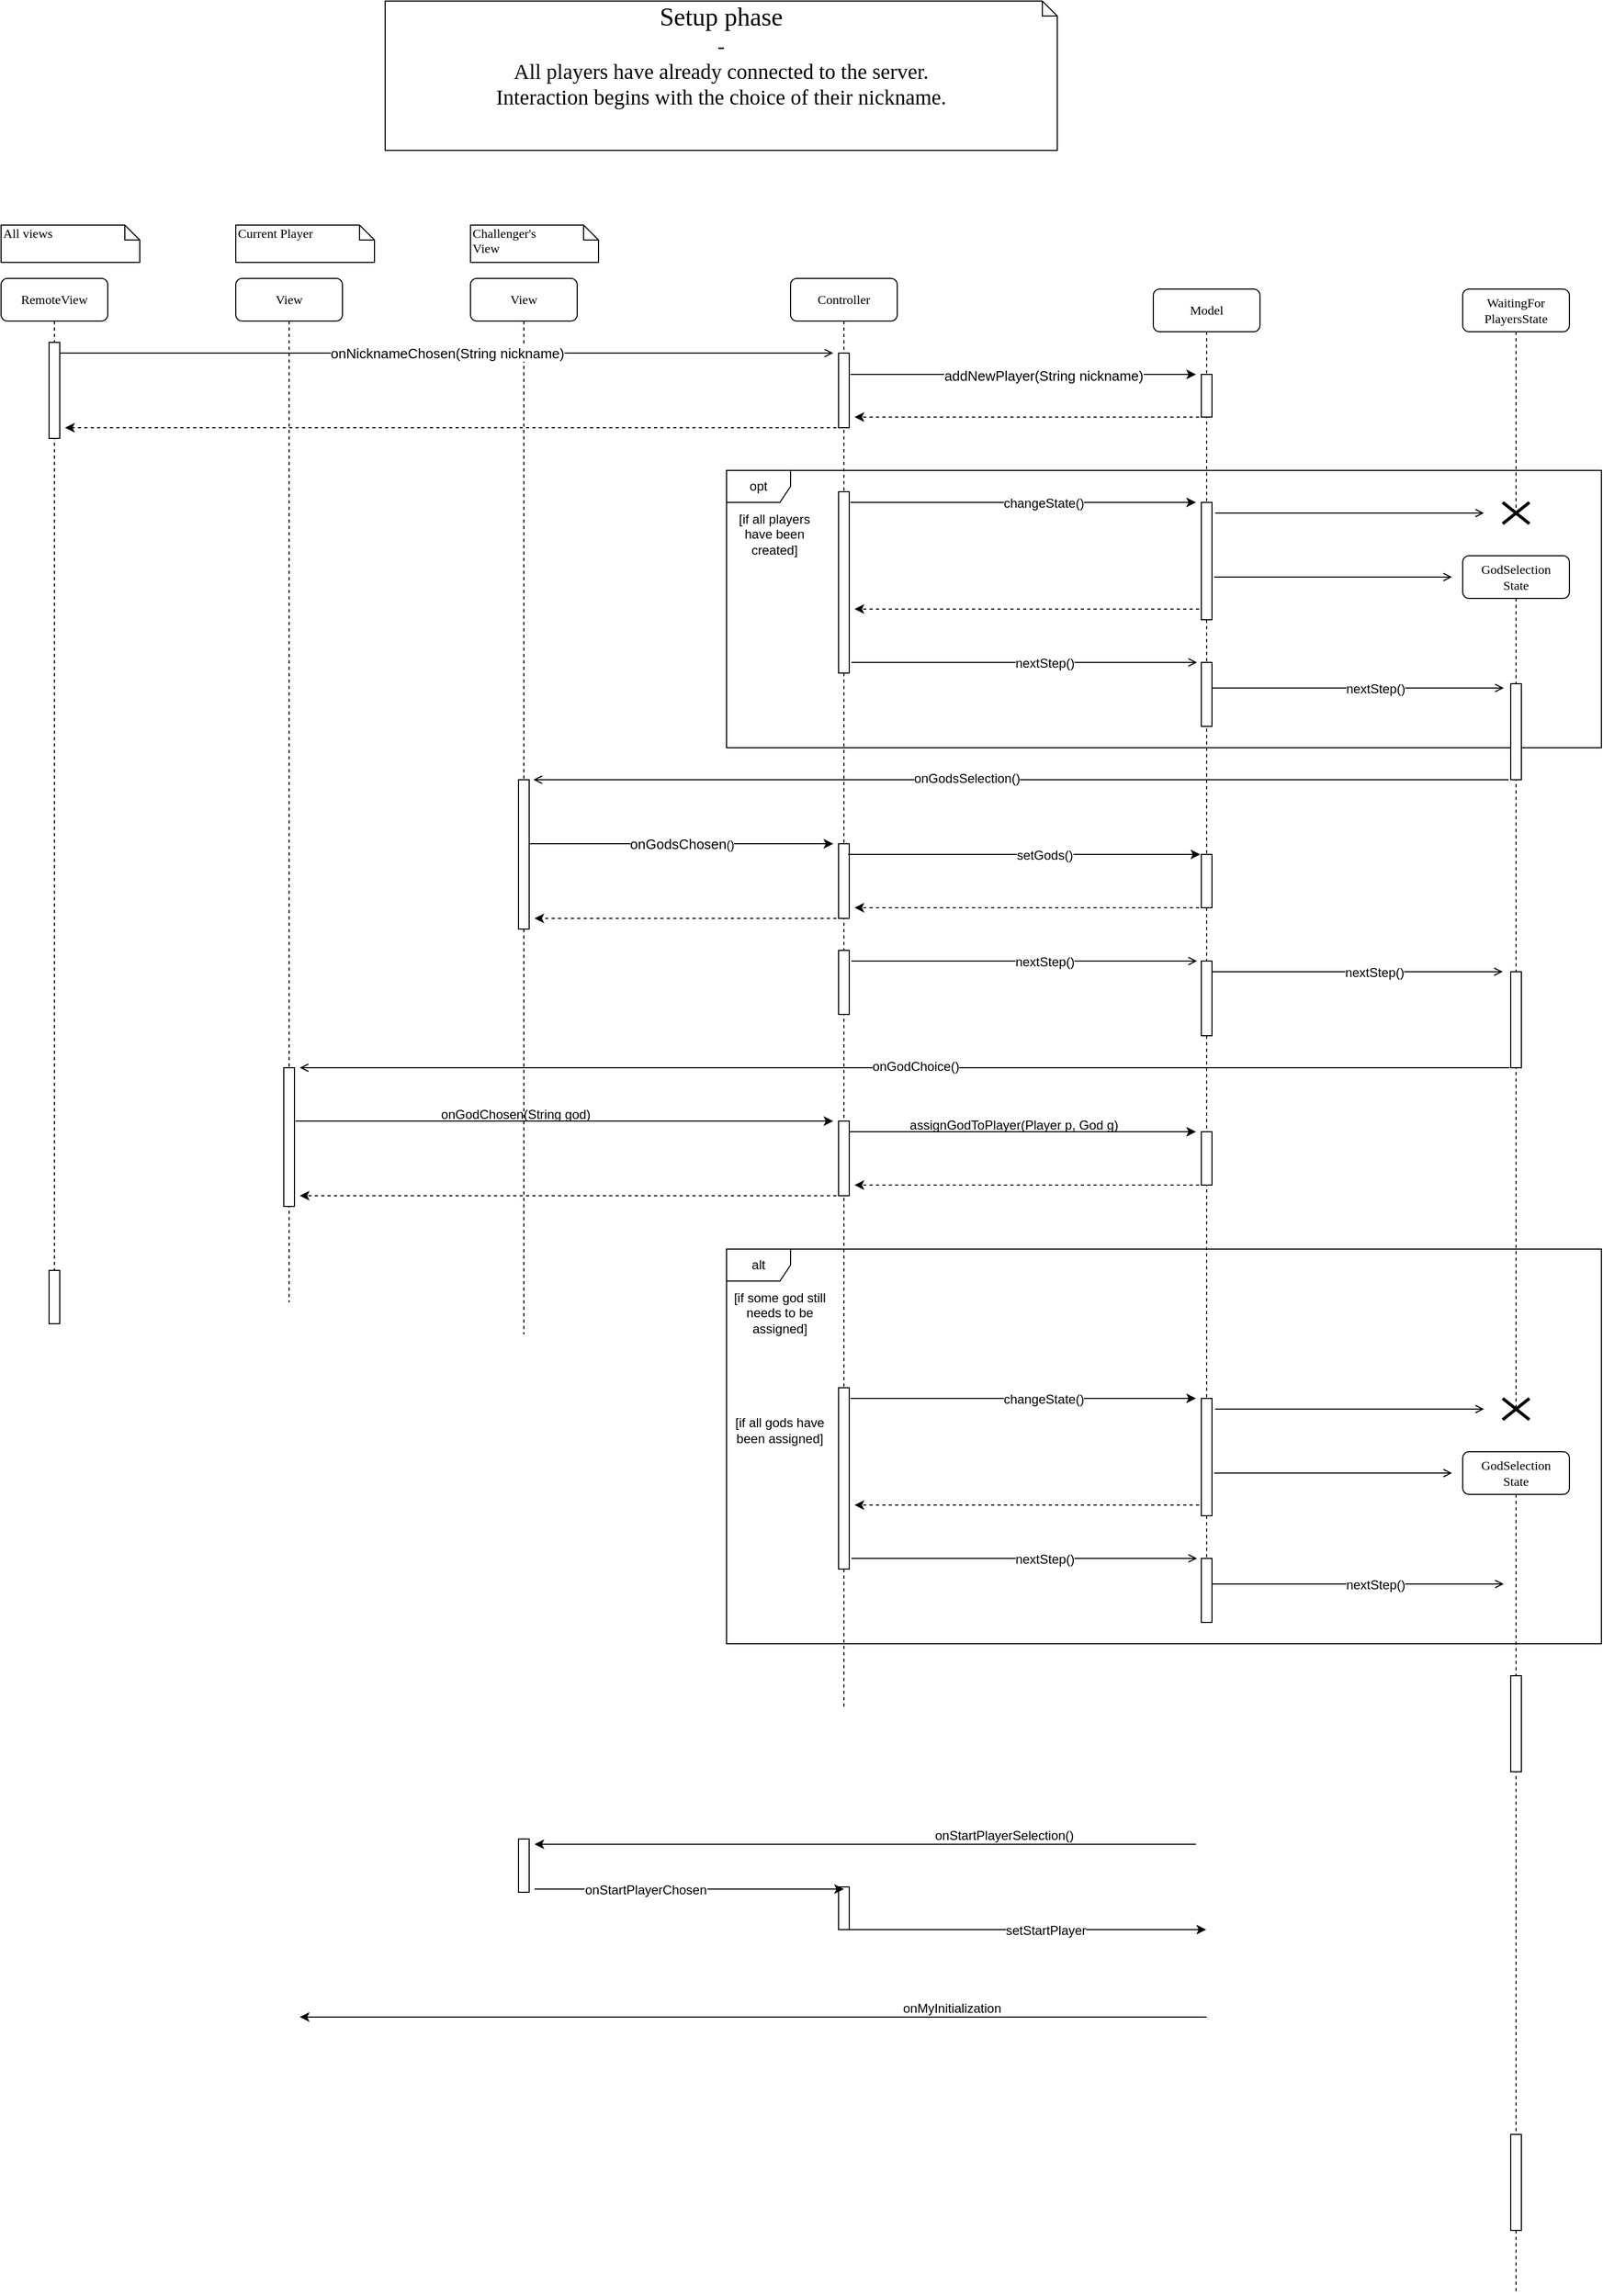 <mxfile version="12.9.11" type="github">
  <diagram name="Page-1" id="13e1069c-82ec-6db2-03f1-153e76fe0fe0">
    <mxGraphModel dx="2471" dy="1826" grid="1" gridSize="10" guides="1" tooltips="1" connect="1" arrows="1" fold="1" page="1" pageScale="1" pageWidth="1100" pageHeight="850" background="#ffffff" math="0" shadow="0">
      <root>
        <mxCell id="0" />
        <mxCell id="1" parent="0" />
        <mxCell id="uwJSFORp2KSvlfQg615l-36" value="opt" style="shape=umlFrame;whiteSpace=wrap;html=1;" vertex="1" parent="1">
          <mxGeometry x="500" y="260" width="820" height="260" as="geometry" />
        </mxCell>
        <mxCell id="7baba1c4bc27f4b0-2" value="Controller" style="shape=umlLifeline;perimeter=lifelinePerimeter;whiteSpace=wrap;html=1;container=1;collapsible=0;recursiveResize=0;outlineConnect=0;rounded=1;shadow=0;comic=0;labelBackgroundColor=none;strokeWidth=1;fontFamily=Verdana;fontSize=12;align=center;connectable=0;allowArrows=0;" parent="1" vertex="1">
          <mxGeometry x="560" y="80" width="100" height="1340" as="geometry" />
        </mxCell>
        <mxCell id="7baba1c4bc27f4b0-10" value="" style="html=1;points=[];perimeter=orthogonalPerimeter;rounded=0;shadow=0;comic=0;labelBackgroundColor=none;strokeWidth=1;fontFamily=Verdana;fontSize=12;align=center;connectable=0;allowArrows=0;" parent="7baba1c4bc27f4b0-2" vertex="1">
          <mxGeometry x="45" y="530" width="10" height="70" as="geometry" />
        </mxCell>
        <mxCell id="EFjnWQs_vYdncTiCEljQ-16" value="" style="html=1;points=[];perimeter=orthogonalPerimeter;rounded=0;shadow=0;comic=0;labelBackgroundColor=none;strokeWidth=1;fontFamily=Verdana;fontSize=12;align=center;connectable=0;allowArrows=0;" parent="7baba1c4bc27f4b0-2" vertex="1">
          <mxGeometry x="45" y="1508" width="10" height="40" as="geometry" />
        </mxCell>
        <mxCell id="bR7B5GUu6-PVGY3v24WB-7" value="" style="html=1;points=[];perimeter=orthogonalPerimeter;rounded=0;shadow=0;comic=0;labelBackgroundColor=none;strokeWidth=1;fontFamily=Verdana;fontSize=12;align=center;connectable=0;allowArrows=0;" parent="7baba1c4bc27f4b0-2" vertex="1">
          <mxGeometry x="45" y="790" width="10" height="70" as="geometry" />
        </mxCell>
        <mxCell id="uwJSFORp2KSvlfQg615l-4" value="" style="html=1;points=[];perimeter=orthogonalPerimeter;rounded=0;shadow=0;comic=0;labelBackgroundColor=none;strokeWidth=1;fontFamily=Verdana;fontSize=12;align=center;connectable=0;allowArrows=0;" vertex="1" parent="7baba1c4bc27f4b0-2">
          <mxGeometry x="45" y="70" width="10" height="70" as="geometry" />
        </mxCell>
        <mxCell id="uwJSFORp2KSvlfQg615l-16" value="" style="html=1;points=[];perimeter=orthogonalPerimeter;rounded=0;shadow=0;comic=0;labelBackgroundColor=none;strokeWidth=1;fontFamily=Verdana;fontSize=12;align=center;connectable=0;allowArrows=0;" vertex="1" parent="7baba1c4bc27f4b0-2">
          <mxGeometry x="45" y="200" width="10" height="170" as="geometry" />
        </mxCell>
        <mxCell id="uwJSFORp2KSvlfQg615l-43" value="" style="html=1;points=[];perimeter=orthogonalPerimeter;rounded=0;shadow=0;comic=0;labelBackgroundColor=none;strokeWidth=1;fontFamily=Verdana;fontSize=12;align=center;connectable=0;allowArrows=0;" vertex="1" parent="7baba1c4bc27f4b0-2">
          <mxGeometry x="45" y="630" width="10" height="60" as="geometry" />
        </mxCell>
        <mxCell id="uwJSFORp2KSvlfQg615l-59" value="" style="html=1;points=[];perimeter=orthogonalPerimeter;rounded=0;shadow=0;comic=0;labelBackgroundColor=none;strokeWidth=1;fontFamily=Verdana;fontSize=12;align=center;connectable=0;allowArrows=0;" vertex="1" parent="7baba1c4bc27f4b0-2">
          <mxGeometry x="45" y="1040" width="10" height="170" as="geometry" />
        </mxCell>
        <mxCell id="7baba1c4bc27f4b0-3" value="Model" style="shape=umlLifeline;perimeter=lifelinePerimeter;whiteSpace=wrap;html=1;container=1;collapsible=0;recursiveResize=0;outlineConnect=0;rounded=1;shadow=0;comic=0;labelBackgroundColor=none;strokeWidth=1;fontFamily=Verdana;fontSize=12;align=center;" parent="1" vertex="1">
          <mxGeometry x="900" y="90" width="100" height="1250" as="geometry" />
        </mxCell>
        <mxCell id="7baba1c4bc27f4b0-13" value="" style="html=1;points=[];perimeter=orthogonalPerimeter;rounded=0;shadow=0;comic=0;labelBackgroundColor=none;strokeWidth=1;fontFamily=Verdana;fontSize=12;align=center;" parent="7baba1c4bc27f4b0-3" vertex="1">
          <mxGeometry x="45" y="530" width="10" height="50" as="geometry" />
        </mxCell>
        <mxCell id="uwJSFORp2KSvlfQg615l-13" value="" style="html=1;points=[];perimeter=orthogonalPerimeter;rounded=0;shadow=0;comic=0;labelBackgroundColor=none;strokeWidth=1;fontFamily=Verdana;fontSize=12;align=center;connectable=0;allowArrows=0;" vertex="1" parent="7baba1c4bc27f4b0-3">
          <mxGeometry x="45" y="200" width="10" height="110" as="geometry" />
        </mxCell>
        <mxCell id="uwJSFORp2KSvlfQg615l-20" value="" style="html=1;points=[];perimeter=orthogonalPerimeter;rounded=0;shadow=0;comic=0;labelBackgroundColor=none;strokeWidth=1;fontFamily=Verdana;fontSize=12;align=center;connectable=0;allowArrows=0;" vertex="1" parent="7baba1c4bc27f4b0-3">
          <mxGeometry x="45" y="80" width="10" height="40" as="geometry" />
        </mxCell>
        <mxCell id="uwJSFORp2KSvlfQg615l-29" value="" style="html=1;points=[];perimeter=orthogonalPerimeter;rounded=0;shadow=0;comic=0;labelBackgroundColor=none;strokeWidth=1;fontFamily=Verdana;fontSize=12;align=center;connectable=0;allowArrows=0;" vertex="1" parent="7baba1c4bc27f4b0-3">
          <mxGeometry x="45" y="350" width="10" height="60" as="geometry" />
        </mxCell>
        <mxCell id="uwJSFORp2KSvlfQg615l-44" value="" style="html=1;points=[];perimeter=orthogonalPerimeter;rounded=0;shadow=0;comic=0;labelBackgroundColor=none;strokeWidth=1;fontFamily=Verdana;fontSize=12;align=center;connectable=0;allowArrows=0;" vertex="1" parent="7baba1c4bc27f4b0-3">
          <mxGeometry x="45" y="630" width="10" height="70" as="geometry" />
        </mxCell>
        <mxCell id="uwJSFORp2KSvlfQg615l-52" value="" style="html=1;points=[];perimeter=orthogonalPerimeter;rounded=0;shadow=0;comic=0;labelBackgroundColor=none;strokeWidth=1;fontFamily=Verdana;fontSize=12;align=center;connectable=0;allowArrows=0;" vertex="1" parent="7baba1c4bc27f4b0-3">
          <mxGeometry x="45" y="790" width="10" height="50" as="geometry" />
        </mxCell>
        <mxCell id="uwJSFORp2KSvlfQg615l-65" value="" style="html=1;points=[];perimeter=orthogonalPerimeter;rounded=0;shadow=0;comic=0;labelBackgroundColor=none;strokeWidth=1;fontFamily=Verdana;fontSize=12;align=center;connectable=0;allowArrows=0;" vertex="1" parent="7baba1c4bc27f4b0-3">
          <mxGeometry x="45" y="1040" width="10" height="110" as="geometry" />
        </mxCell>
        <mxCell id="uwJSFORp2KSvlfQg615l-66" value="" style="html=1;points=[];perimeter=orthogonalPerimeter;rounded=0;shadow=0;comic=0;labelBackgroundColor=none;strokeWidth=1;fontFamily=Verdana;fontSize=12;align=center;connectable=0;allowArrows=0;" vertex="1" parent="7baba1c4bc27f4b0-3">
          <mxGeometry x="45" y="1190" width="10" height="60" as="geometry" />
        </mxCell>
        <mxCell id="7baba1c4bc27f4b0-8" value="RemoteView" style="shape=umlLifeline;perimeter=lifelinePerimeter;whiteSpace=wrap;html=1;container=1;collapsible=0;recursiveResize=0;outlineConnect=0;rounded=1;shadow=0;comic=0;labelBackgroundColor=none;strokeWidth=1;fontFamily=Verdana;fontSize=12;align=center;connectable=0;allowArrows=0;" parent="1" vertex="1">
          <mxGeometry x="-180" y="80" width="100" height="960" as="geometry" />
        </mxCell>
        <mxCell id="bR7B5GUu6-PVGY3v24WB-14" value="" style="html=1;points=[];perimeter=orthogonalPerimeter;rounded=0;shadow=0;comic=0;labelBackgroundColor=none;strokeWidth=1;fontFamily=Verdana;fontSize=12;align=center;connectable=0;allowArrows=0;" parent="7baba1c4bc27f4b0-8" vertex="1">
          <mxGeometry x="45" y="930" width="10" height="50" as="geometry" />
        </mxCell>
        <mxCell id="uwJSFORp2KSvlfQg615l-1" value="" style="html=1;points=[];perimeter=orthogonalPerimeter;rounded=0;shadow=0;comic=0;labelBackgroundColor=none;strokeWidth=1;fontFamily=Verdana;fontSize=12;align=center;connectable=0;allowArrows=0;" vertex="1" parent="7baba1c4bc27f4b0-8">
          <mxGeometry x="45" y="60" width="10" height="90" as="geometry" />
        </mxCell>
        <mxCell id="7baba1c4bc27f4b0-40" value="All views" style="shape=note;whiteSpace=wrap;html=1;size=14;verticalAlign=top;align=left;spacingTop=-6;rounded=0;shadow=0;comic=0;labelBackgroundColor=none;strokeWidth=1;fontFamily=Verdana;fontSize=12" parent="1" vertex="1">
          <mxGeometry x="-180" y="30" width="130" height="35" as="geometry" />
        </mxCell>
        <mxCell id="EFjnWQs_vYdncTiCEljQ-4" value="View" style="shape=umlLifeline;perimeter=lifelinePerimeter;whiteSpace=wrap;html=1;container=1;collapsible=0;recursiveResize=0;outlineConnect=0;rounded=1;shadow=0;comic=0;labelBackgroundColor=none;strokeWidth=1;fontFamily=Verdana;fontSize=12;align=center;connectable=0;allowArrows=0;" parent="1" vertex="1">
          <mxGeometry x="260" y="80" width="100" height="990" as="geometry" />
        </mxCell>
        <mxCell id="uwJSFORp2KSvlfQg615l-35" value="" style="html=1;points=[];perimeter=orthogonalPerimeter;rounded=0;shadow=0;comic=0;labelBackgroundColor=none;strokeWidth=1;fontFamily=Verdana;fontSize=12;align=center;connectable=0;allowArrows=0;" vertex="1" parent="EFjnWQs_vYdncTiCEljQ-4">
          <mxGeometry x="45" y="470" width="10" height="140" as="geometry" />
        </mxCell>
        <mxCell id="uwJSFORp2KSvlfQg615l-40" value="" style="endArrow=classic;html=1;dashed=1;" edge="1" parent="EFjnWQs_vYdncTiCEljQ-4">
          <mxGeometry width="50" height="50" relative="1" as="geometry">
            <mxPoint x="343" y="140.0" as="sourcePoint" />
            <mxPoint x="-380" y="140" as="targetPoint" />
          </mxGeometry>
        </mxCell>
        <mxCell id="EFjnWQs_vYdncTiCEljQ-6" value="&lt;div&gt;Challenger&#39;s&lt;/div&gt;&lt;div&gt;View&lt;/div&gt;" style="shape=note;whiteSpace=wrap;html=1;size=14;verticalAlign=top;align=left;spacingTop=-6;rounded=0;shadow=0;comic=0;labelBackgroundColor=none;strokeWidth=1;fontFamily=Verdana;fontSize=12" parent="1" vertex="1">
          <mxGeometry x="260" y="30" width="120" height="35" as="geometry" />
        </mxCell>
        <mxCell id="EFjnWQs_vYdncTiCEljQ-7" value="&lt;div style=&quot;font-size: 20px&quot;&gt;&lt;font style=&quot;font-size: 24px&quot;&gt;Setup phase&lt;/font&gt;&lt;/div&gt;&lt;div style=&quot;font-size: 20px&quot;&gt;&lt;font style=&quot;font-size: 20px&quot;&gt;-&lt;/font&gt;&lt;/div&gt;&lt;div&gt;&lt;font style=&quot;font-size: 20px&quot;&gt;All players have already connected to the server.&lt;/font&gt;&lt;/div&gt;&lt;div&gt;&lt;font style=&quot;font-size: 20px&quot;&gt;Interaction begins with the choice of their nickname.&lt;/font&gt;&lt;/div&gt;" style="shape=note;whiteSpace=wrap;html=1;size=14;verticalAlign=top;align=center;spacingTop=-6;rounded=0;shadow=0;comic=0;labelBackgroundColor=none;strokeWidth=1;fontFamily=Verdana;fontSize=12" parent="1" vertex="1">
          <mxGeometry x="180" y="-180" width="630" height="140" as="geometry" />
        </mxCell>
        <mxCell id="EFjnWQs_vYdncTiCEljQ-8" value="&lt;font style=&quot;font-size: 13px&quot;&gt;onGodsChosen&lt;/font&gt;()" style="endArrow=classic;html=1;" parent="1" edge="1">
          <mxGeometry width="50" height="50" relative="1" as="geometry">
            <mxPoint x="315" y="610" as="sourcePoint" />
            <mxPoint x="600" y="610" as="targetPoint" />
          </mxGeometry>
        </mxCell>
        <mxCell id="EFjnWQs_vYdncTiCEljQ-10" value="" style="endArrow=classic;html=1;" parent="1" edge="1">
          <mxGeometry width="50" height="50" relative="1" as="geometry">
            <mxPoint x="614" y="620" as="sourcePoint" />
            <mxPoint x="944" y="620" as="targetPoint" />
          </mxGeometry>
        </mxCell>
        <mxCell id="EFjnWQs_vYdncTiCEljQ-12" value="setGods()" style="text;html=1;align=center;verticalAlign=middle;resizable=0;points=[];labelBackgroundColor=#ffffff;" parent="EFjnWQs_vYdncTiCEljQ-10" vertex="1" connectable="0">
          <mxGeometry x="0.113" y="-1" relative="1" as="geometry">
            <mxPoint as="offset" />
          </mxGeometry>
        </mxCell>
        <mxCell id="EFjnWQs_vYdncTiCEljQ-13" value="" style="endArrow=classic;html=1;" parent="1" edge="1">
          <mxGeometry width="50" height="50" relative="1" as="geometry">
            <mxPoint x="320" y="1590" as="sourcePoint" />
            <mxPoint x="610" y="1590" as="targetPoint" />
          </mxGeometry>
        </mxCell>
        <mxCell id="EFjnWQs_vYdncTiCEljQ-15" value="onStartPlayerChosen" style="text;html=1;align=center;verticalAlign=middle;resizable=0;points=[];labelBackgroundColor=#ffffff;" parent="EFjnWQs_vYdncTiCEljQ-13" vertex="1" connectable="0">
          <mxGeometry x="-0.283" y="-1" relative="1" as="geometry">
            <mxPoint as="offset" />
          </mxGeometry>
        </mxCell>
        <mxCell id="bR7B5GUu6-PVGY3v24WB-1" value="" style="endArrow=classic;html=1;" parent="1" edge="1">
          <mxGeometry width="50" height="50" relative="1" as="geometry">
            <mxPoint x="610" y="1628" as="sourcePoint" />
            <mxPoint x="949.5" y="1628" as="targetPoint" />
          </mxGeometry>
        </mxCell>
        <mxCell id="bR7B5GUu6-PVGY3v24WB-2" value="setStartPlayer" style="text;html=1;align=center;verticalAlign=middle;resizable=0;points=[];labelBackgroundColor=#ffffff;" parent="bR7B5GUu6-PVGY3v24WB-1" vertex="1" connectable="0">
          <mxGeometry x="0.113" y="-1" relative="1" as="geometry">
            <mxPoint as="offset" />
          </mxGeometry>
        </mxCell>
        <mxCell id="bR7B5GUu6-PVGY3v24WB-6" value="" style="endArrow=classic;html=1;" parent="1" edge="1">
          <mxGeometry width="50" height="50" relative="1" as="geometry">
            <mxPoint x="96" y="870" as="sourcePoint" />
            <mxPoint x="600" y="870" as="targetPoint" />
          </mxGeometry>
        </mxCell>
        <mxCell id="bR7B5GUu6-PVGY3v24WB-8" value="onGodChosen(String god)" style="text;html=1;align=center;verticalAlign=middle;resizable=0;points=[];" parent="bR7B5GUu6-PVGY3v24WB-6" vertex="1" connectable="0">
          <mxGeometry x="-0.336" y="4" relative="1" as="geometry">
            <mxPoint x="38" y="-2" as="offset" />
          </mxGeometry>
        </mxCell>
        <mxCell id="bR7B5GUu6-PVGY3v24WB-9" value="" style="endArrow=classic;html=1;" parent="1" edge="1">
          <mxGeometry width="50" height="50" relative="1" as="geometry">
            <mxPoint x="615" y="880" as="sourcePoint" />
            <mxPoint x="940" y="880" as="targetPoint" />
          </mxGeometry>
        </mxCell>
        <mxCell id="bR7B5GUu6-PVGY3v24WB-10" value="assignGodToPlayer(Player p, God g)" style="text;html=1;align=center;verticalAlign=middle;resizable=0;points=[];" parent="bR7B5GUu6-PVGY3v24WB-9" vertex="1" connectable="0">
          <mxGeometry x="-0.336" y="4" relative="1" as="geometry">
            <mxPoint x="46" y="-2" as="offset" />
          </mxGeometry>
        </mxCell>
        <mxCell id="bR7B5GUu6-PVGY3v24WB-11" value="" style="html=1;points=[];perimeter=orthogonalPerimeter;rounded=0;shadow=0;comic=0;labelBackgroundColor=none;strokeWidth=1;fontFamily=Verdana;fontSize=12;align=center;connectable=0;allowArrows=0;" parent="1" vertex="1">
          <mxGeometry x="305" y="1543" width="10" height="50" as="geometry" />
        </mxCell>
        <mxCell id="bR7B5GUu6-PVGY3v24WB-12" value="" style="endArrow=classic;html=1;" parent="1" edge="1">
          <mxGeometry width="50" height="50" relative="1" as="geometry">
            <mxPoint x="940" y="1548" as="sourcePoint" />
            <mxPoint x="320" y="1548" as="targetPoint" />
          </mxGeometry>
        </mxCell>
        <mxCell id="bR7B5GUu6-PVGY3v24WB-25" value="onStartPlayerSelection()" style="text;html=1;align=center;verticalAlign=middle;resizable=0;points=[];" parent="bR7B5GUu6-PVGY3v24WB-12" vertex="1" connectable="0">
          <mxGeometry x="-0.423" y="-3" relative="1" as="geometry">
            <mxPoint x="-1" y="-5" as="offset" />
          </mxGeometry>
        </mxCell>
        <mxCell id="bR7B5GUu6-PVGY3v24WB-17" value="View" style="shape=umlLifeline;perimeter=lifelinePerimeter;whiteSpace=wrap;html=1;container=1;collapsible=0;recursiveResize=0;outlineConnect=0;rounded=1;shadow=0;comic=0;labelBackgroundColor=none;strokeWidth=1;fontFamily=Verdana;fontSize=12;align=center;connectable=0;allowArrows=0;" parent="1" vertex="1">
          <mxGeometry x="40" y="80" width="100" height="960" as="geometry" />
        </mxCell>
        <mxCell id="bR7B5GUu6-PVGY3v24WB-18" value="" style="html=1;points=[];perimeter=orthogonalPerimeter;rounded=0;shadow=0;comic=0;labelBackgroundColor=none;strokeWidth=1;fontFamily=Verdana;fontSize=12;align=center;connectable=0;allowArrows=0;" parent="bR7B5GUu6-PVGY3v24WB-17" vertex="1">
          <mxGeometry x="45" y="740" width="10" height="130" as="geometry" />
        </mxCell>
        <mxCell id="bR7B5GUu6-PVGY3v24WB-20" value="Current Player" style="shape=note;whiteSpace=wrap;html=1;size=14;verticalAlign=top;align=left;spacingTop=-6;rounded=0;shadow=0;comic=0;labelBackgroundColor=none;strokeWidth=1;fontFamily=Verdana;fontSize=12" parent="1" vertex="1">
          <mxGeometry x="40" y="30" width="130" height="35" as="geometry" />
        </mxCell>
        <mxCell id="bR7B5GUu6-PVGY3v24WB-27" value="" style="endArrow=classic;html=1;" parent="1" edge="1">
          <mxGeometry width="50" height="50" relative="1" as="geometry">
            <mxPoint x="950" y="1710" as="sourcePoint" />
            <mxPoint x="100" y="1710" as="targetPoint" />
          </mxGeometry>
        </mxCell>
        <mxCell id="bR7B5GUu6-PVGY3v24WB-29" value="onMyInitialization" style="text;html=1;align=center;verticalAlign=middle;resizable=0;points=[];" parent="bR7B5GUu6-PVGY3v24WB-27" vertex="1" connectable="0">
          <mxGeometry x="-0.438" y="1" relative="1" as="geometry">
            <mxPoint y="-9" as="offset" />
          </mxGeometry>
        </mxCell>
        <mxCell id="uwJSFORp2KSvlfQg615l-2" value="&lt;font style=&quot;font-size: 13px&quot;&gt;onNicknameChosen(String nickname)&lt;/font&gt;" style="endArrow=open;html=1;endFill=0;" edge="1" parent="1">
          <mxGeometry width="50" height="50" relative="1" as="geometry">
            <mxPoint x="-125" y="150" as="sourcePoint" />
            <mxPoint x="600" y="150" as="targetPoint" />
          </mxGeometry>
        </mxCell>
        <mxCell id="uwJSFORp2KSvlfQg615l-6" value="" style="endArrow=classic;html=1;" edge="1" parent="1">
          <mxGeometry width="50" height="50" relative="1" as="geometry">
            <mxPoint x="616" y="170" as="sourcePoint" />
            <mxPoint x="940" y="170" as="targetPoint" />
          </mxGeometry>
        </mxCell>
        <mxCell id="uwJSFORp2KSvlfQg615l-7" value="&lt;font style=&quot;font-size: 13px&quot;&gt;addNewPlayer(String nickname)&lt;/font&gt;" style="text;html=1;align=center;verticalAlign=middle;resizable=0;points=[];labelBackgroundColor=#ffffff;" vertex="1" connectable="0" parent="uwJSFORp2KSvlfQg615l-6">
          <mxGeometry x="0.113" y="-1" relative="1" as="geometry">
            <mxPoint as="offset" />
          </mxGeometry>
        </mxCell>
        <mxCell id="uwJSFORp2KSvlfQg615l-17" value="" style="endArrow=classic;html=1;" edge="1" parent="1">
          <mxGeometry width="50" height="50" relative="1" as="geometry">
            <mxPoint x="616" y="290" as="sourcePoint" />
            <mxPoint x="940" y="290" as="targetPoint" />
          </mxGeometry>
        </mxCell>
        <mxCell id="uwJSFORp2KSvlfQg615l-18" value="changeState()" style="text;html=1;align=center;verticalAlign=middle;resizable=0;points=[];labelBackgroundColor=#ffffff;" vertex="1" connectable="0" parent="uwJSFORp2KSvlfQg615l-17">
          <mxGeometry x="0.113" y="-1" relative="1" as="geometry">
            <mxPoint as="offset" />
          </mxGeometry>
        </mxCell>
        <mxCell id="uwJSFORp2KSvlfQg615l-21" value="&lt;div&gt;GodSelection&lt;/div&gt;&lt;div&gt;State&lt;br&gt;&lt;/div&gt;" style="shape=umlLifeline;perimeter=lifelinePerimeter;whiteSpace=wrap;html=1;container=1;collapsible=0;recursiveResize=0;outlineConnect=0;rounded=1;shadow=0;comic=0;labelBackgroundColor=none;strokeWidth=1;fontFamily=Verdana;fontSize=12;align=center;connectable=0;allowArrows=0;" vertex="1" parent="1">
          <mxGeometry x="1190" y="340" width="100" height="800" as="geometry" />
        </mxCell>
        <mxCell id="uwJSFORp2KSvlfQg615l-30" value="" style="html=1;points=[];perimeter=orthogonalPerimeter;rounded=0;shadow=0;comic=0;labelBackgroundColor=none;strokeWidth=1;fontFamily=Verdana;fontSize=12;align=center;connectable=0;allowArrows=0;" vertex="1" parent="uwJSFORp2KSvlfQg615l-21">
          <mxGeometry x="45" y="120" width="10" height="90" as="geometry" />
        </mxCell>
        <mxCell id="uwJSFORp2KSvlfQg615l-49" value="" style="html=1;points=[];perimeter=orthogonalPerimeter;rounded=0;shadow=0;comic=0;labelBackgroundColor=none;strokeWidth=1;fontFamily=Verdana;fontSize=12;align=center;connectable=0;allowArrows=0;" vertex="1" parent="uwJSFORp2KSvlfQg615l-21">
          <mxGeometry x="45" y="390" width="10" height="90" as="geometry" />
        </mxCell>
        <mxCell id="uwJSFORp2KSvlfQg615l-22" value="" style="shape=umlDestroy;whiteSpace=wrap;html=1;strokeWidth=3;" vertex="1" parent="1">
          <mxGeometry x="1227.5" y="290" width="25" height="20" as="geometry" />
        </mxCell>
        <mxCell id="uwJSFORp2KSvlfQg615l-23" value="" style="endArrow=open;html=1;endFill=0;" edge="1" parent="1">
          <mxGeometry width="50" height="50" relative="1" as="geometry">
            <mxPoint x="958" y="300" as="sourcePoint" />
            <mxPoint x="1210" y="300" as="targetPoint" />
          </mxGeometry>
        </mxCell>
        <mxCell id="uwJSFORp2KSvlfQg615l-25" value="" style="endArrow=open;html=1;endFill=0;" edge="1" parent="1">
          <mxGeometry width="50" height="50" relative="1" as="geometry">
            <mxPoint x="957" y="360" as="sourcePoint" />
            <mxPoint x="1180" y="360" as="targetPoint" />
          </mxGeometry>
        </mxCell>
        <mxCell id="uwJSFORp2KSvlfQg615l-26" value="" style="endArrow=classic;html=1;dashed=1;" edge="1" parent="1">
          <mxGeometry width="50" height="50" relative="1" as="geometry">
            <mxPoint x="943" y="390" as="sourcePoint" />
            <mxPoint x="620" y="390" as="targetPoint" />
          </mxGeometry>
        </mxCell>
        <mxCell id="uwJSFORp2KSvlfQg615l-27" value="" style="endArrow=open;html=1;endFill=0;" edge="1" parent="1">
          <mxGeometry width="50" height="50" relative="1" as="geometry">
            <mxPoint x="617" y="440" as="sourcePoint" />
            <mxPoint x="941" y="440" as="targetPoint" />
          </mxGeometry>
        </mxCell>
        <mxCell id="uwJSFORp2KSvlfQg615l-28" value="nextStep()" style="text;html=1;align=center;verticalAlign=middle;resizable=0;points=[];labelBackgroundColor=#ffffff;" vertex="1" connectable="0" parent="uwJSFORp2KSvlfQg615l-27">
          <mxGeometry x="0.113" y="-1" relative="1" as="geometry">
            <mxPoint as="offset" />
          </mxGeometry>
        </mxCell>
        <mxCell id="uwJSFORp2KSvlfQg615l-31" value="" style="endArrow=open;html=1;endFill=0;" edge="1" parent="1">
          <mxGeometry width="50" height="50" relative="1" as="geometry">
            <mxPoint x="955.5" y="464" as="sourcePoint" />
            <mxPoint x="1228.5" y="464" as="targetPoint" />
          </mxGeometry>
        </mxCell>
        <mxCell id="uwJSFORp2KSvlfQg615l-32" value="nextStep()" style="text;html=1;align=center;verticalAlign=middle;resizable=0;points=[];labelBackgroundColor=#ffffff;" vertex="1" connectable="0" parent="uwJSFORp2KSvlfQg615l-31">
          <mxGeometry x="0.113" y="-1" relative="1" as="geometry">
            <mxPoint as="offset" />
          </mxGeometry>
        </mxCell>
        <mxCell id="uwJSFORp2KSvlfQg615l-33" value="" style="endArrow=open;html=1;endFill=0;" edge="1" parent="1">
          <mxGeometry width="50" height="50" relative="1" as="geometry">
            <mxPoint x="1233" y="550" as="sourcePoint" />
            <mxPoint x="319" y="550" as="targetPoint" />
          </mxGeometry>
        </mxCell>
        <mxCell id="uwJSFORp2KSvlfQg615l-34" value="onGodsSelection()" style="text;html=1;align=center;verticalAlign=middle;resizable=0;points=[];labelBackgroundColor=#ffffff;" vertex="1" connectable="0" parent="uwJSFORp2KSvlfQg615l-33">
          <mxGeometry x="0.113" y="-1" relative="1" as="geometry">
            <mxPoint as="offset" />
          </mxGeometry>
        </mxCell>
        <mxCell id="uwJSFORp2KSvlfQg615l-37" value="[if all players have been created]" style="text;html=1;strokeColor=none;fillColor=none;align=center;verticalAlign=middle;whiteSpace=wrap;rounded=0;" vertex="1" parent="1">
          <mxGeometry x="500" y="310" width="90" height="20" as="geometry" />
        </mxCell>
        <mxCell id="EFjnWQs_vYdncTiCEljQ-2" value="&lt;div&gt;WaitingFor&lt;/div&gt;&lt;div&gt;PlayersState&lt;br&gt;&lt;/div&gt;" style="shape=umlLifeline;perimeter=lifelinePerimeter;whiteSpace=wrap;html=1;container=1;collapsible=0;recursiveResize=0;outlineConnect=0;rounded=1;shadow=0;comic=0;labelBackgroundColor=none;strokeWidth=1;fontFamily=Verdana;fontSize=12;align=center;connectable=0;allowArrows=0;" parent="1" vertex="1">
          <mxGeometry x="1190" y="90" width="100" height="210" as="geometry" />
        </mxCell>
        <mxCell id="uwJSFORp2KSvlfQg615l-39" value="" style="endArrow=classic;html=1;dashed=1;" edge="1" parent="1">
          <mxGeometry width="50" height="50" relative="1" as="geometry">
            <mxPoint x="943" y="210" as="sourcePoint" />
            <mxPoint x="620" y="210" as="targetPoint" />
          </mxGeometry>
        </mxCell>
        <mxCell id="uwJSFORp2KSvlfQg615l-41" value="" style="endArrow=classic;html=1;dashed=1;" edge="1" parent="1">
          <mxGeometry width="50" height="50" relative="1" as="geometry">
            <mxPoint x="943" y="670" as="sourcePoint" />
            <mxPoint x="620" y="670" as="targetPoint" />
          </mxGeometry>
        </mxCell>
        <mxCell id="uwJSFORp2KSvlfQg615l-42" value="" style="endArrow=classic;html=1;dashed=1;" edge="1" parent="1">
          <mxGeometry width="50" height="50" relative="1" as="geometry">
            <mxPoint x="603" y="680" as="sourcePoint" />
            <mxPoint x="320" y="680" as="targetPoint" />
          </mxGeometry>
        </mxCell>
        <mxCell id="uwJSFORp2KSvlfQg615l-45" value="" style="endArrow=open;html=1;endFill=0;" edge="1" parent="1">
          <mxGeometry width="50" height="50" relative="1" as="geometry">
            <mxPoint x="617" y="720" as="sourcePoint" />
            <mxPoint x="941.0" y="720" as="targetPoint" />
          </mxGeometry>
        </mxCell>
        <mxCell id="uwJSFORp2KSvlfQg615l-46" value="nextStep()" style="text;html=1;align=center;verticalAlign=middle;resizable=0;points=[];labelBackgroundColor=#ffffff;" vertex="1" connectable="0" parent="uwJSFORp2KSvlfQg615l-45">
          <mxGeometry x="0.113" y="-1" relative="1" as="geometry">
            <mxPoint as="offset" />
          </mxGeometry>
        </mxCell>
        <mxCell id="uwJSFORp2KSvlfQg615l-47" value="" style="endArrow=open;html=1;endFill=0;" edge="1" parent="1">
          <mxGeometry width="50" height="50" relative="1" as="geometry">
            <mxPoint x="954.5" y="730" as="sourcePoint" />
            <mxPoint x="1227.5" y="730" as="targetPoint" />
          </mxGeometry>
        </mxCell>
        <mxCell id="uwJSFORp2KSvlfQg615l-48" value="nextStep()" style="text;html=1;align=center;verticalAlign=middle;resizable=0;points=[];labelBackgroundColor=#ffffff;" vertex="1" connectable="0" parent="uwJSFORp2KSvlfQg615l-47">
          <mxGeometry x="0.113" y="-1" relative="1" as="geometry">
            <mxPoint as="offset" />
          </mxGeometry>
        </mxCell>
        <mxCell id="uwJSFORp2KSvlfQg615l-50" value="" style="endArrow=open;html=1;endFill=0;" edge="1" parent="1">
          <mxGeometry width="50" height="50" relative="1" as="geometry">
            <mxPoint x="1234" y="820" as="sourcePoint" />
            <mxPoint x="100" y="820" as="targetPoint" />
          </mxGeometry>
        </mxCell>
        <mxCell id="uwJSFORp2KSvlfQg615l-51" value="onGodChoice()" style="text;html=1;align=center;verticalAlign=middle;resizable=0;points=[];labelBackgroundColor=#ffffff;" vertex="1" connectable="0" parent="uwJSFORp2KSvlfQg615l-50">
          <mxGeometry x="0.113" y="-1" relative="1" as="geometry">
            <mxPoint x="74" as="offset" />
          </mxGeometry>
        </mxCell>
        <mxCell id="uwJSFORp2KSvlfQg615l-53" value="" style="endArrow=classic;html=1;dashed=1;" edge="1" parent="1">
          <mxGeometry width="50" height="50" relative="1" as="geometry">
            <mxPoint x="943" y="930" as="sourcePoint" />
            <mxPoint x="620" y="930" as="targetPoint" />
          </mxGeometry>
        </mxCell>
        <mxCell id="uwJSFORp2KSvlfQg615l-54" value="" style="endArrow=classic;html=1;dashed=1;" edge="1" parent="1">
          <mxGeometry width="50" height="50" relative="1" as="geometry">
            <mxPoint x="603" y="940" as="sourcePoint" />
            <mxPoint x="100" y="940" as="targetPoint" />
          </mxGeometry>
        </mxCell>
        <mxCell id="uwJSFORp2KSvlfQg615l-58" value="alt" style="shape=umlFrame;whiteSpace=wrap;html=1;" vertex="1" parent="1">
          <mxGeometry x="500" y="990" width="820" height="370" as="geometry" />
        </mxCell>
        <mxCell id="uwJSFORp2KSvlfQg615l-60" value="" style="endArrow=open;html=1;endFill=0;" edge="1" parent="1">
          <mxGeometry width="50" height="50" relative="1" as="geometry">
            <mxPoint x="617" y="1280" as="sourcePoint" />
            <mxPoint x="941" y="1280" as="targetPoint" />
          </mxGeometry>
        </mxCell>
        <mxCell id="uwJSFORp2KSvlfQg615l-61" value="nextStep()" style="text;html=1;align=center;verticalAlign=middle;resizable=0;points=[];labelBackgroundColor=#ffffff;" vertex="1" connectable="0" parent="uwJSFORp2KSvlfQg615l-60">
          <mxGeometry x="0.113" y="-1" relative="1" as="geometry">
            <mxPoint as="offset" />
          </mxGeometry>
        </mxCell>
        <mxCell id="uwJSFORp2KSvlfQg615l-62" value="" style="endArrow=classic;html=1;dashed=1;" edge="1" parent="1">
          <mxGeometry width="50" height="50" relative="1" as="geometry">
            <mxPoint x="943.0" y="1230" as="sourcePoint" />
            <mxPoint x="620" y="1230" as="targetPoint" />
          </mxGeometry>
        </mxCell>
        <mxCell id="uwJSFORp2KSvlfQg615l-63" value="" style="endArrow=classic;html=1;" edge="1" parent="1">
          <mxGeometry width="50" height="50" relative="1" as="geometry">
            <mxPoint x="616" y="1130" as="sourcePoint" />
            <mxPoint x="940" y="1130" as="targetPoint" />
          </mxGeometry>
        </mxCell>
        <mxCell id="uwJSFORp2KSvlfQg615l-64" value="changeState()" style="text;html=1;align=center;verticalAlign=middle;resizable=0;points=[];labelBackgroundColor=#ffffff;" vertex="1" connectable="0" parent="uwJSFORp2KSvlfQg615l-63">
          <mxGeometry x="0.113" y="-1" relative="1" as="geometry">
            <mxPoint as="offset" />
          </mxGeometry>
        </mxCell>
        <mxCell id="uwJSFORp2KSvlfQg615l-67" value="" style="endArrow=open;html=1;endFill=0;" edge="1" parent="1">
          <mxGeometry width="50" height="50" relative="1" as="geometry">
            <mxPoint x="955.5" y="1304" as="sourcePoint" />
            <mxPoint x="1228.5" y="1304" as="targetPoint" />
          </mxGeometry>
        </mxCell>
        <mxCell id="uwJSFORp2KSvlfQg615l-68" value="nextStep()" style="text;html=1;align=center;verticalAlign=middle;resizable=0;points=[];labelBackgroundColor=#ffffff;" vertex="1" connectable="0" parent="uwJSFORp2KSvlfQg615l-67">
          <mxGeometry x="0.113" y="-1" relative="1" as="geometry">
            <mxPoint as="offset" />
          </mxGeometry>
        </mxCell>
        <mxCell id="uwJSFORp2KSvlfQg615l-69" value="" style="endArrow=open;html=1;endFill=0;" edge="1" parent="1">
          <mxGeometry width="50" height="50" relative="1" as="geometry">
            <mxPoint x="957" y="1200" as="sourcePoint" />
            <mxPoint x="1180" y="1200" as="targetPoint" />
          </mxGeometry>
        </mxCell>
        <mxCell id="uwJSFORp2KSvlfQg615l-70" value="" style="endArrow=open;html=1;endFill=0;" edge="1" parent="1">
          <mxGeometry width="50" height="50" relative="1" as="geometry">
            <mxPoint x="958.0" y="1140" as="sourcePoint" />
            <mxPoint x="1210" y="1140" as="targetPoint" />
          </mxGeometry>
        </mxCell>
        <mxCell id="uwJSFORp2KSvlfQg615l-72" value="&lt;div&gt;GodSelection&lt;/div&gt;&lt;div&gt;State&lt;br&gt;&lt;/div&gt;" style="shape=umlLifeline;perimeter=lifelinePerimeter;whiteSpace=wrap;html=1;container=1;collapsible=0;recursiveResize=0;outlineConnect=0;rounded=1;shadow=0;comic=0;labelBackgroundColor=none;strokeWidth=1;fontFamily=Verdana;fontSize=12;align=center;connectable=0;allowArrows=0;" vertex="1" parent="1">
          <mxGeometry x="1190" y="1180" width="100" height="790" as="geometry" />
        </mxCell>
        <mxCell id="uwJSFORp2KSvlfQg615l-73" value="" style="html=1;points=[];perimeter=orthogonalPerimeter;rounded=0;shadow=0;comic=0;labelBackgroundColor=none;strokeWidth=1;fontFamily=Verdana;fontSize=12;align=center;connectable=0;allowArrows=0;" vertex="1" parent="uwJSFORp2KSvlfQg615l-72">
          <mxGeometry x="45" y="210" width="10" height="90" as="geometry" />
        </mxCell>
        <mxCell id="uwJSFORp2KSvlfQg615l-74" value="" style="html=1;points=[];perimeter=orthogonalPerimeter;rounded=0;shadow=0;comic=0;labelBackgroundColor=none;strokeWidth=1;fontFamily=Verdana;fontSize=12;align=center;connectable=0;allowArrows=0;" vertex="1" parent="uwJSFORp2KSvlfQg615l-72">
          <mxGeometry x="45" y="640" width="10" height="90" as="geometry" />
        </mxCell>
        <mxCell id="uwJSFORp2KSvlfQg615l-75" value="[if all gods have been assigned]" style="text;html=1;strokeColor=none;fillColor=none;align=center;verticalAlign=middle;whiteSpace=wrap;rounded=0;" vertex="1" parent="1">
          <mxGeometry x="505" y="1150" width="90" height="20" as="geometry" />
        </mxCell>
        <mxCell id="uwJSFORp2KSvlfQg615l-77" value="" style="shape=umlDestroy;whiteSpace=wrap;html=1;strokeWidth=3;" vertex="1" parent="1">
          <mxGeometry x="1227.5" y="1130" width="25" height="20" as="geometry" />
        </mxCell>
        <mxCell id="uwJSFORp2KSvlfQg615l-78" value="[if some god still needs to be assigned]" style="text;html=1;strokeColor=none;fillColor=none;align=center;verticalAlign=middle;whiteSpace=wrap;rounded=0;" vertex="1" parent="1">
          <mxGeometry x="505" y="1040" width="90" height="20" as="geometry" />
        </mxCell>
      </root>
    </mxGraphModel>
  </diagram>
</mxfile>

